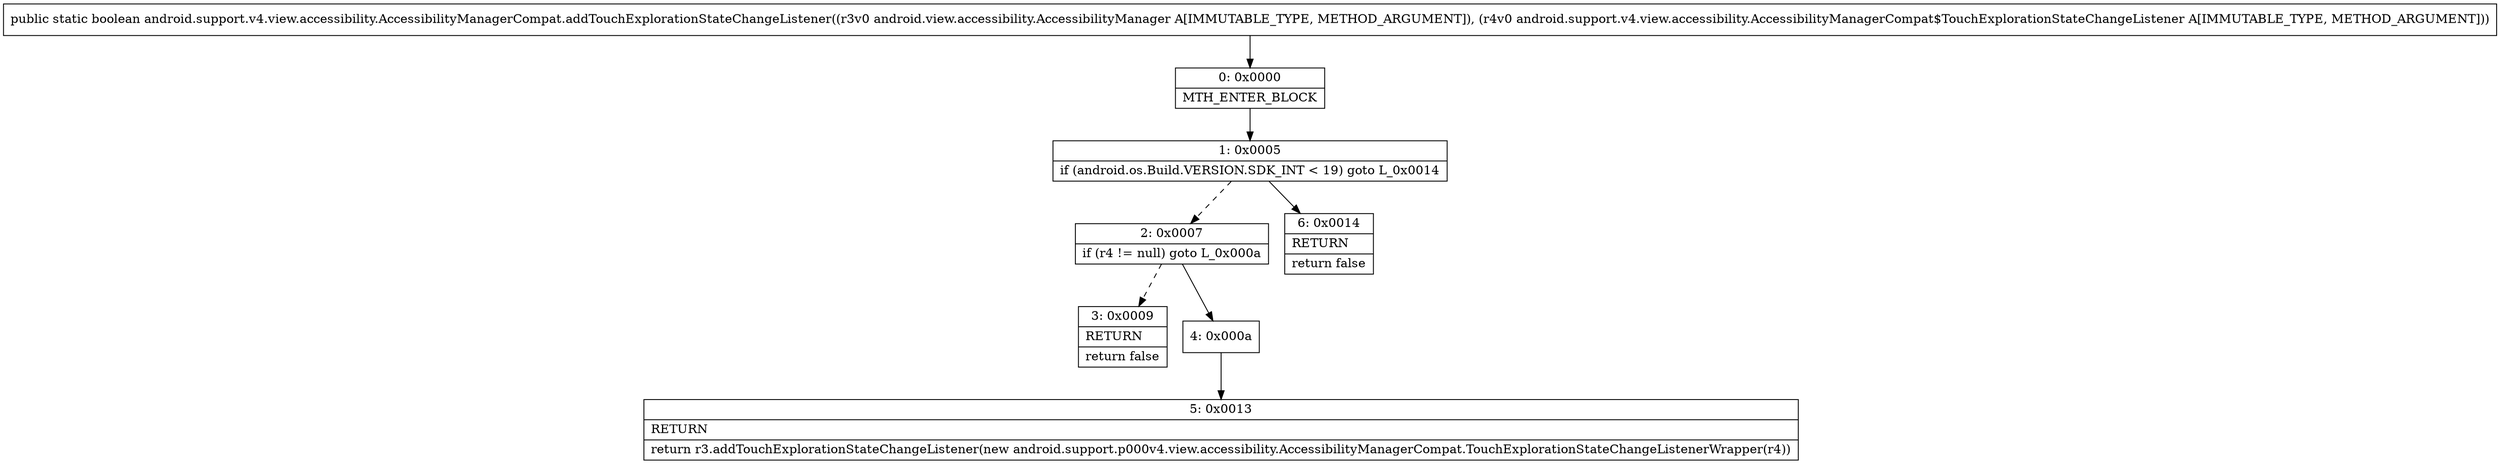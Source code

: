 digraph "CFG forandroid.support.v4.view.accessibility.AccessibilityManagerCompat.addTouchExplorationStateChangeListener(Landroid\/view\/accessibility\/AccessibilityManager;Landroid\/support\/v4\/view\/accessibility\/AccessibilityManagerCompat$TouchExplorationStateChangeListener;)Z" {
Node_0 [shape=record,label="{0\:\ 0x0000|MTH_ENTER_BLOCK\l}"];
Node_1 [shape=record,label="{1\:\ 0x0005|if (android.os.Build.VERSION.SDK_INT \< 19) goto L_0x0014\l}"];
Node_2 [shape=record,label="{2\:\ 0x0007|if (r4 != null) goto L_0x000a\l}"];
Node_3 [shape=record,label="{3\:\ 0x0009|RETURN\l|return false\l}"];
Node_4 [shape=record,label="{4\:\ 0x000a}"];
Node_5 [shape=record,label="{5\:\ 0x0013|RETURN\l|return r3.addTouchExplorationStateChangeListener(new android.support.p000v4.view.accessibility.AccessibilityManagerCompat.TouchExplorationStateChangeListenerWrapper(r4))\l}"];
Node_6 [shape=record,label="{6\:\ 0x0014|RETURN\l|return false\l}"];
MethodNode[shape=record,label="{public static boolean android.support.v4.view.accessibility.AccessibilityManagerCompat.addTouchExplorationStateChangeListener((r3v0 android.view.accessibility.AccessibilityManager A[IMMUTABLE_TYPE, METHOD_ARGUMENT]), (r4v0 android.support.v4.view.accessibility.AccessibilityManagerCompat$TouchExplorationStateChangeListener A[IMMUTABLE_TYPE, METHOD_ARGUMENT])) }"];
MethodNode -> Node_0;
Node_0 -> Node_1;
Node_1 -> Node_2[style=dashed];
Node_1 -> Node_6;
Node_2 -> Node_3[style=dashed];
Node_2 -> Node_4;
Node_4 -> Node_5;
}

